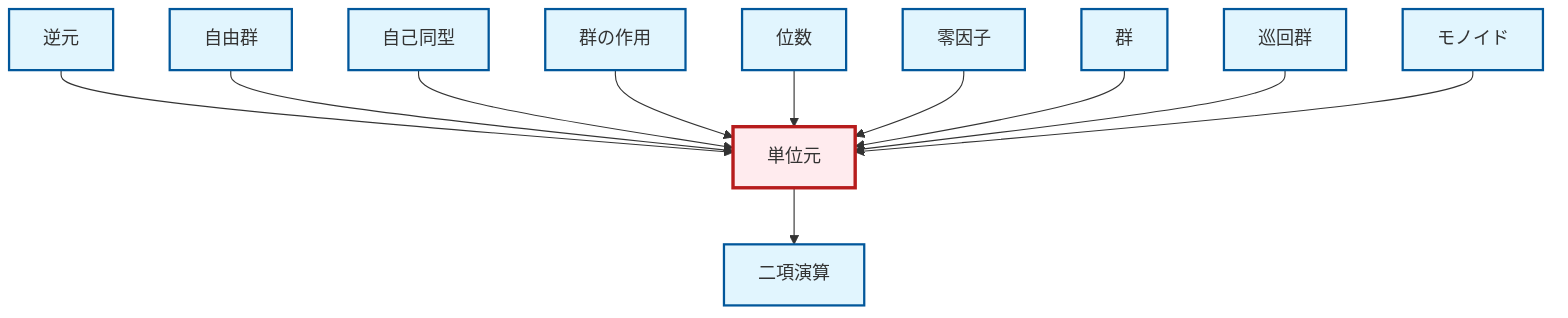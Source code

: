 graph TD
    classDef definition fill:#e1f5fe,stroke:#01579b,stroke-width:2px
    classDef theorem fill:#f3e5f5,stroke:#4a148c,stroke-width:2px
    classDef axiom fill:#fff3e0,stroke:#e65100,stroke-width:2px
    classDef example fill:#e8f5e9,stroke:#1b5e20,stroke-width:2px
    classDef current fill:#ffebee,stroke:#b71c1c,stroke-width:3px
    def-order["位数"]:::definition
    def-monoid["モノイド"]:::definition
    def-group["群"]:::definition
    def-identity-element["単位元"]:::definition
    def-automorphism["自己同型"]:::definition
    def-cyclic-group["巡回群"]:::definition
    def-free-group["自由群"]:::definition
    def-zero-divisor["零因子"]:::definition
    def-group-action["群の作用"]:::definition
    def-binary-operation["二項演算"]:::definition
    def-inverse-element["逆元"]:::definition
    def-inverse-element --> def-identity-element
    def-free-group --> def-identity-element
    def-automorphism --> def-identity-element
    def-group-action --> def-identity-element
    def-order --> def-identity-element
    def-zero-divisor --> def-identity-element
    def-group --> def-identity-element
    def-identity-element --> def-binary-operation
    def-cyclic-group --> def-identity-element
    def-monoid --> def-identity-element
    class def-identity-element current